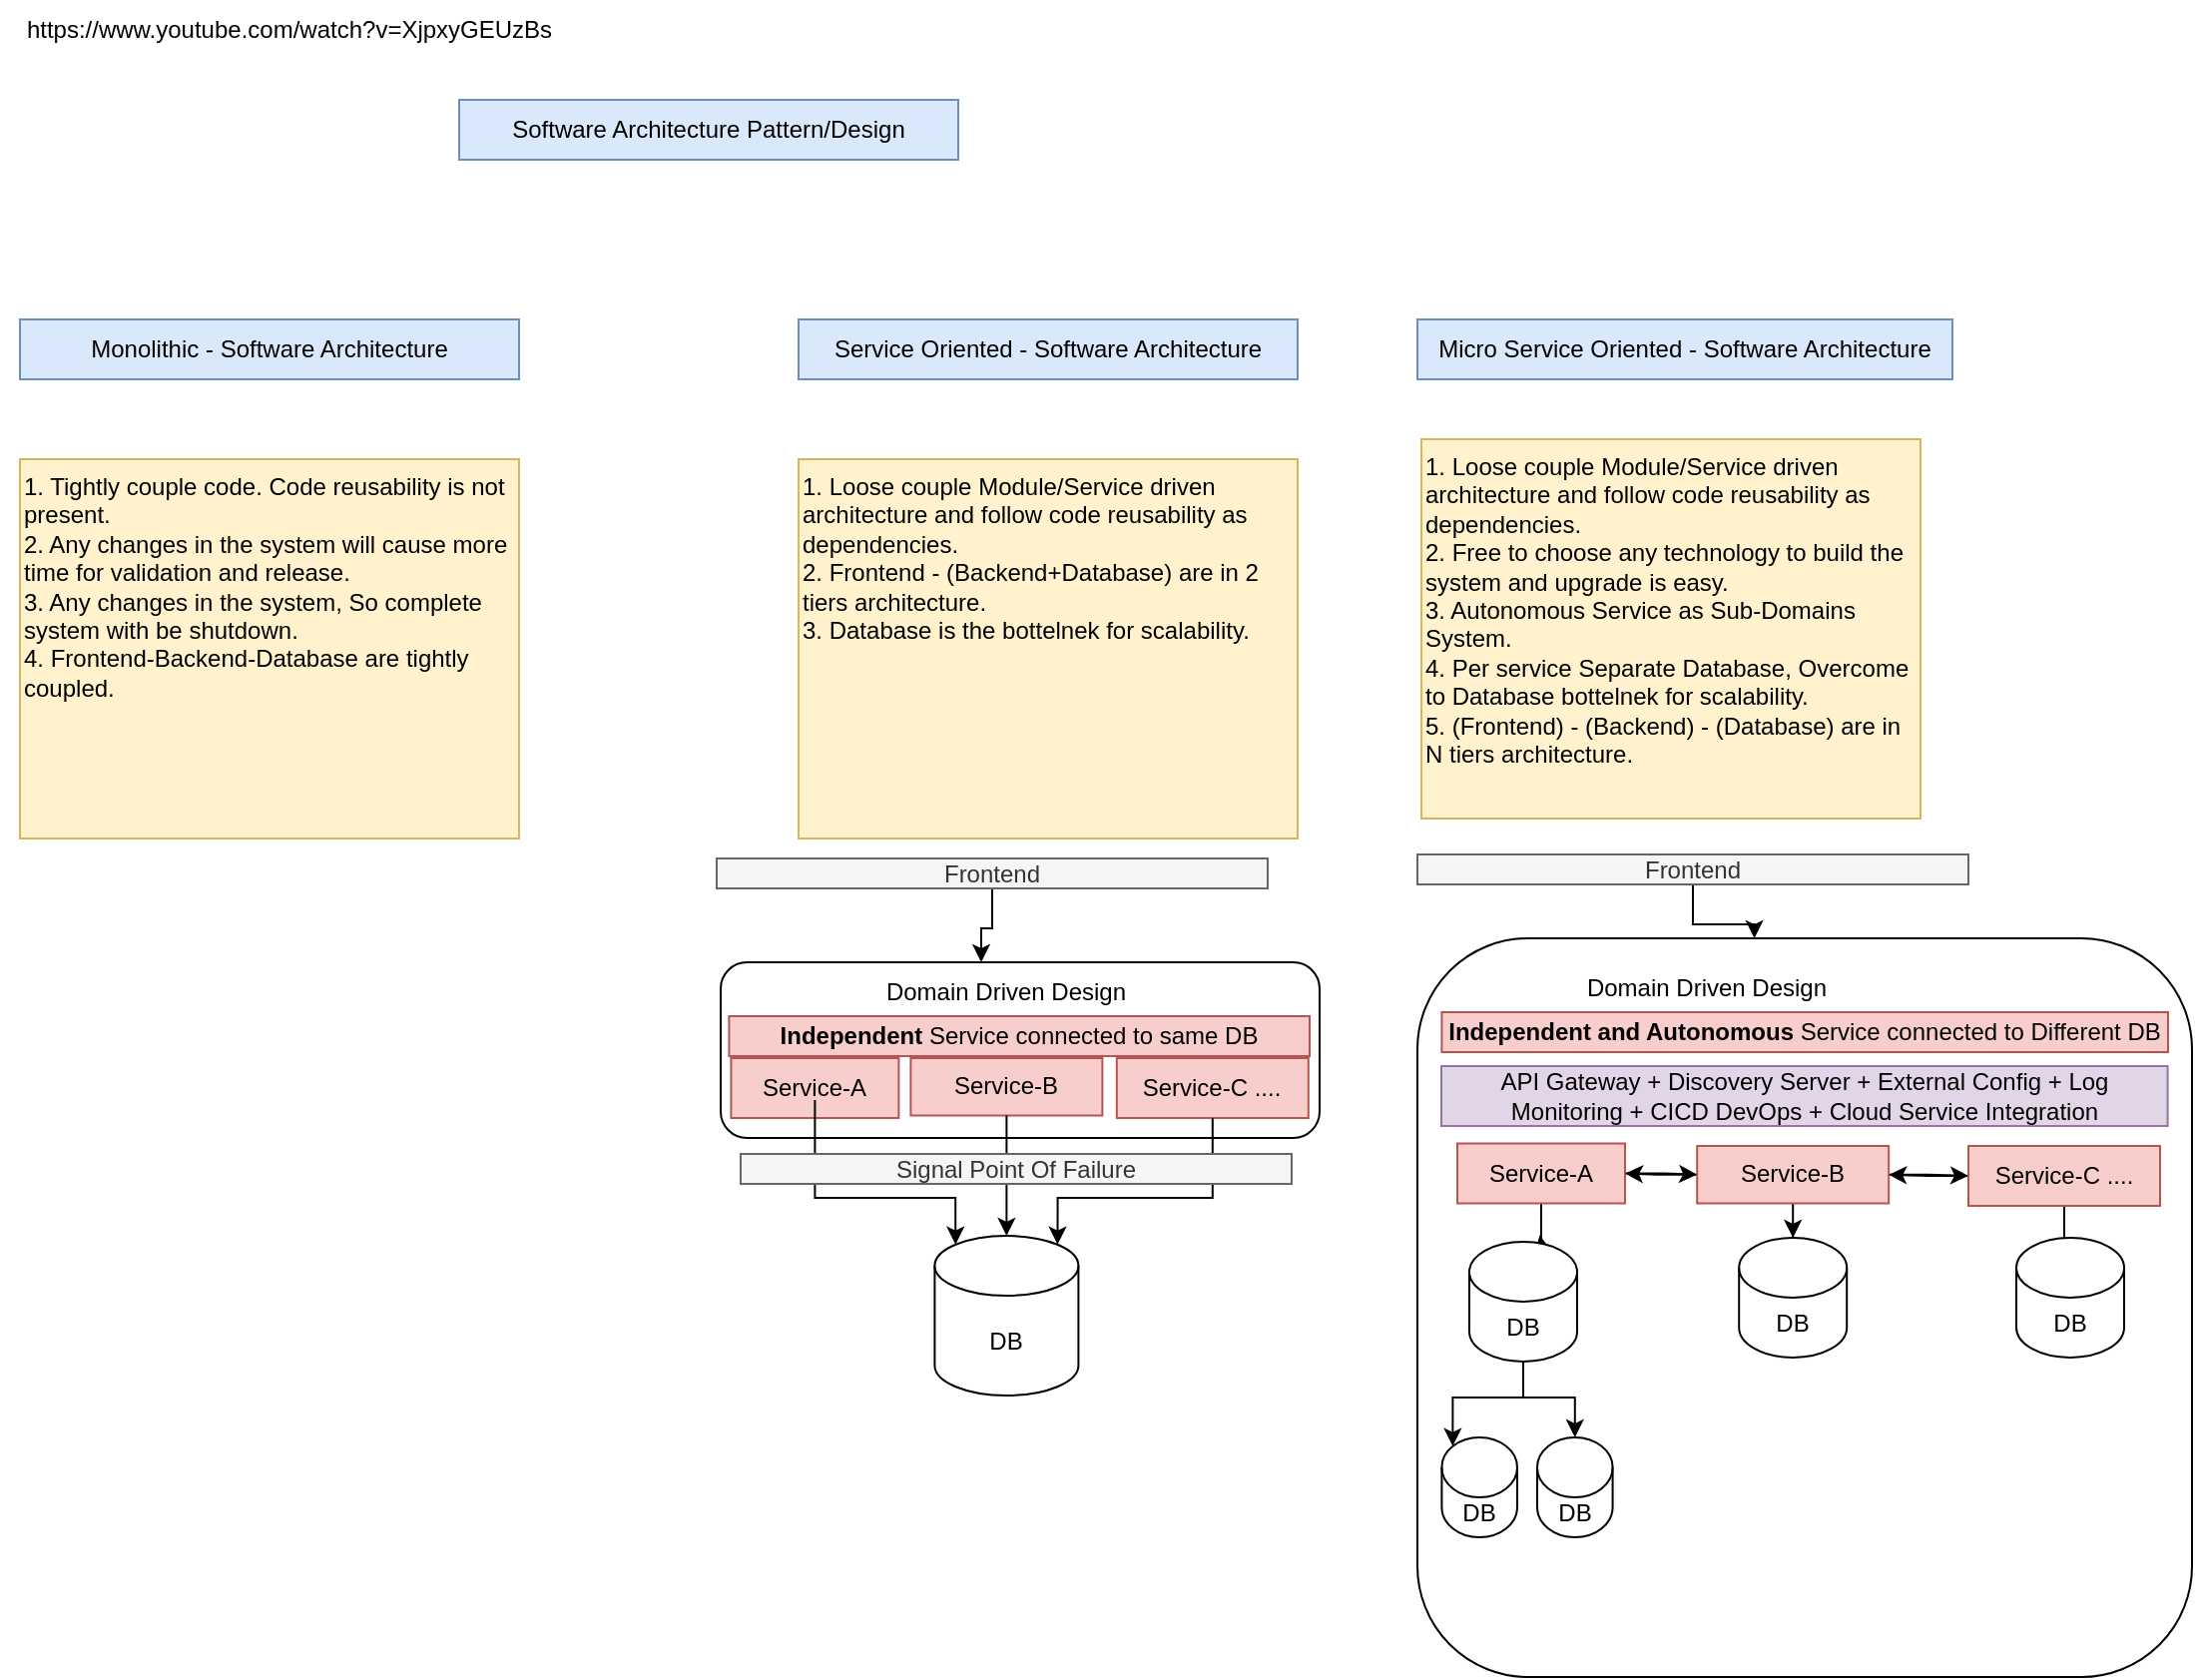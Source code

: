<mxfile version="16.4.3" type="github">
  <diagram id="GwWN1pVUDdLghwZrit8f" name="Page-1">
    <mxGraphModel dx="782" dy="468" grid="1" gridSize="10" guides="1" tooltips="1" connect="1" arrows="1" fold="1" page="1" pageScale="1" pageWidth="850" pageHeight="1100" math="0" shadow="0">
      <root>
        <mxCell id="0" />
        <mxCell id="1" parent="0" />
        <mxCell id="T3a6LwRcXDjMifkzxQnk-1" value="Software Architecture Pattern/Design" style="text;html=1;strokeColor=#6c8ebf;fillColor=#dae8fc;align=center;verticalAlign=middle;whiteSpace=wrap;rounded=0;" vertex="1" parent="1">
          <mxGeometry x="310" y="50" width="250" height="30" as="geometry" />
        </mxCell>
        <mxCell id="T3a6LwRcXDjMifkzxQnk-2" value="Monolithic - Software Architecture" style="text;html=1;strokeColor=#6c8ebf;fillColor=#dae8fc;align=center;verticalAlign=middle;whiteSpace=wrap;rounded=0;" vertex="1" parent="1">
          <mxGeometry x="90" y="160" width="250" height="30" as="geometry" />
        </mxCell>
        <mxCell id="T3a6LwRcXDjMifkzxQnk-3" value="Service Oriented - Software Architecture" style="text;html=1;strokeColor=#6c8ebf;fillColor=#dae8fc;align=center;verticalAlign=middle;whiteSpace=wrap;rounded=0;" vertex="1" parent="1">
          <mxGeometry x="480" y="160" width="250" height="30" as="geometry" />
        </mxCell>
        <mxCell id="T3a6LwRcXDjMifkzxQnk-4" value="1. Tightly couple code. Code reusability is not present.&amp;nbsp;&lt;br&gt;2. Any changes in the system will cause more time for validation and release.&lt;br&gt;3. Any changes in the system, So complete system with be shutdown.&lt;br&gt;4. Frontend-Backend-Database are tightly coupled." style="text;html=1;strokeColor=#d6b656;fillColor=#fff2cc;align=left;verticalAlign=top;whiteSpace=wrap;rounded=0;" vertex="1" parent="1">
          <mxGeometry x="90" y="230" width="250" height="190" as="geometry" />
        </mxCell>
        <mxCell id="T3a6LwRcXDjMifkzxQnk-5" value="1. Loose couple Module/Service driven architecture and follow code reusability as dependencies.&amp;nbsp;&lt;br&gt;2. Frontend - (Backend+Database) are in 2 tiers architecture.&lt;br&gt;3. Database is the bottelnek for scalability." style="text;html=1;strokeColor=#d6b656;fillColor=#fff2cc;align=left;verticalAlign=top;whiteSpace=wrap;rounded=0;" vertex="1" parent="1">
          <mxGeometry x="480" y="230" width="250" height="190" as="geometry" />
        </mxCell>
        <mxCell id="T3a6LwRcXDjMifkzxQnk-20" value="" style="group" vertex="1" connectable="0" parent="1">
          <mxGeometry x="439" y="430" width="300" height="252" as="geometry" />
        </mxCell>
        <mxCell id="T3a6LwRcXDjMifkzxQnk-6" value="" style="rounded=1;whiteSpace=wrap;html=1;" vertex="1" parent="T3a6LwRcXDjMifkzxQnk-20">
          <mxGeometry x="2" y="52" width="300" height="88" as="geometry" />
        </mxCell>
        <mxCell id="T3a6LwRcXDjMifkzxQnk-7" value="Service-A" style="rounded=0;whiteSpace=wrap;html=1;fillColor=#f8cecc;strokeColor=#b85450;" vertex="1" parent="T3a6LwRcXDjMifkzxQnk-20">
          <mxGeometry x="7.2" y="100" width="84" height="30" as="geometry" />
        </mxCell>
        <mxCell id="T3a6LwRcXDjMifkzxQnk-8" value="Service-B" style="rounded=0;whiteSpace=wrap;html=1;fillColor=#f8cecc;strokeColor=#b85450;" vertex="1" parent="T3a6LwRcXDjMifkzxQnk-20">
          <mxGeometry x="97.2" y="100" width="96" height="28.75" as="geometry" />
        </mxCell>
        <mxCell id="T3a6LwRcXDjMifkzxQnk-9" value="Service-C ...." style="text;html=1;strokeColor=#b85450;fillColor=#f8cecc;align=center;verticalAlign=middle;whiteSpace=wrap;rounded=0;" vertex="1" parent="T3a6LwRcXDjMifkzxQnk-20">
          <mxGeometry x="200.4" y="100" width="96" height="30" as="geometry" />
        </mxCell>
        <mxCell id="T3a6LwRcXDjMifkzxQnk-10" value="Domain Driven Design" style="text;html=1;strokeColor=none;fillColor=none;align=center;verticalAlign=middle;whiteSpace=wrap;rounded=0;" vertex="1" parent="T3a6LwRcXDjMifkzxQnk-20">
          <mxGeometry x="55.2" y="57" width="180" height="20" as="geometry" />
        </mxCell>
        <mxCell id="T3a6LwRcXDjMifkzxQnk-11" value="DB" style="shape=cylinder3;whiteSpace=wrap;html=1;boundedLbl=1;backgroundOutline=1;size=15;" vertex="1" parent="T3a6LwRcXDjMifkzxQnk-20">
          <mxGeometry x="109.2" y="189" width="72" height="80" as="geometry" />
        </mxCell>
        <mxCell id="T3a6LwRcXDjMifkzxQnk-12" style="edgeStyle=orthogonalEdgeStyle;rounded=0;orthogonalLoop=1;jettySize=auto;html=1;entryX=0.145;entryY=0;entryDx=0;entryDy=4.35;entryPerimeter=0;" edge="1" parent="T3a6LwRcXDjMifkzxQnk-20">
          <mxGeometry relative="1" as="geometry">
            <mxPoint x="49.2" y="121" as="sourcePoint" />
            <mxPoint x="119.64" y="193.35" as="targetPoint" />
            <Array as="points">
              <mxPoint x="49" y="170" />
              <mxPoint x="120" y="170" />
            </Array>
          </mxGeometry>
        </mxCell>
        <mxCell id="T3a6LwRcXDjMifkzxQnk-13" style="edgeStyle=orthogonalEdgeStyle;rounded=0;orthogonalLoop=1;jettySize=auto;html=1;entryX=0.5;entryY=0;entryDx=0;entryDy=0;entryPerimeter=0;" edge="1" parent="T3a6LwRcXDjMifkzxQnk-20" source="T3a6LwRcXDjMifkzxQnk-8" target="T3a6LwRcXDjMifkzxQnk-11">
          <mxGeometry relative="1" as="geometry" />
        </mxCell>
        <mxCell id="T3a6LwRcXDjMifkzxQnk-14" style="edgeStyle=orthogonalEdgeStyle;rounded=0;orthogonalLoop=1;jettySize=auto;html=1;entryX=0.855;entryY=0;entryDx=0;entryDy=4.35;entryPerimeter=0;" edge="1" parent="T3a6LwRcXDjMifkzxQnk-20" source="T3a6LwRcXDjMifkzxQnk-9" target="T3a6LwRcXDjMifkzxQnk-11">
          <mxGeometry relative="1" as="geometry">
            <Array as="points">
              <mxPoint x="248" y="170" />
              <mxPoint x="171" y="170" />
            </Array>
          </mxGeometry>
        </mxCell>
        <mxCell id="T3a6LwRcXDjMifkzxQnk-15" value="Signal Point Of Failure" style="text;html=1;strokeColor=#666666;fillColor=#f5f5f5;align=center;verticalAlign=middle;whiteSpace=wrap;rounded=0;fontColor=#333333;" vertex="1" parent="T3a6LwRcXDjMifkzxQnk-20">
          <mxGeometry x="12" y="148" width="276.0" height="15" as="geometry" />
        </mxCell>
        <mxCell id="T3a6LwRcXDjMifkzxQnk-19" style="edgeStyle=orthogonalEdgeStyle;rounded=0;orthogonalLoop=1;jettySize=auto;html=1;entryX=0.435;entryY=0;entryDx=0;entryDy=0;entryPerimeter=0;" edge="1" parent="T3a6LwRcXDjMifkzxQnk-20" source="T3a6LwRcXDjMifkzxQnk-16" target="T3a6LwRcXDjMifkzxQnk-6">
          <mxGeometry relative="1" as="geometry" />
        </mxCell>
        <mxCell id="T3a6LwRcXDjMifkzxQnk-16" value="Frontend" style="text;html=1;strokeColor=#666666;fillColor=#f5f5f5;align=center;verticalAlign=middle;whiteSpace=wrap;rounded=0;fontColor=#333333;" vertex="1" parent="T3a6LwRcXDjMifkzxQnk-20">
          <mxGeometry width="276.0" height="15" as="geometry" />
        </mxCell>
        <mxCell id="T3a6LwRcXDjMifkzxQnk-21" value="&lt;b&gt;Independent&lt;/b&gt; Service connected to same DB" style="text;html=1;strokeColor=#b85450;fillColor=#f8cecc;align=center;verticalAlign=middle;whiteSpace=wrap;rounded=0;" vertex="1" parent="T3a6LwRcXDjMifkzxQnk-20">
          <mxGeometry x="6.2" y="79" width="290.8" height="20" as="geometry" />
        </mxCell>
        <mxCell id="T3a6LwRcXDjMifkzxQnk-23" value="" style="rounded=1;whiteSpace=wrap;html=1;" vertex="1" parent="1">
          <mxGeometry x="790" y="470" width="388" height="370" as="geometry" />
        </mxCell>
        <mxCell id="T3a6LwRcXDjMifkzxQnk-50" style="edgeStyle=orthogonalEdgeStyle;rounded=0;orthogonalLoop=1;jettySize=auto;html=1;entryX=0.654;entryY=-0.056;entryDx=0;entryDy=0;entryPerimeter=0;" edge="1" parent="1" source="T3a6LwRcXDjMifkzxQnk-24" target="T3a6LwRcXDjMifkzxQnk-28">
          <mxGeometry relative="1" as="geometry" />
        </mxCell>
        <mxCell id="T3a6LwRcXDjMifkzxQnk-53" style="edgeStyle=orthogonalEdgeStyle;rounded=0;orthogonalLoop=1;jettySize=auto;html=1;entryX=0;entryY=0.5;entryDx=0;entryDy=0;" edge="1" parent="1" source="T3a6LwRcXDjMifkzxQnk-24" target="T3a6LwRcXDjMifkzxQnk-25">
          <mxGeometry relative="1" as="geometry" />
        </mxCell>
        <mxCell id="T3a6LwRcXDjMifkzxQnk-24" value="Service-A" style="rounded=0;whiteSpace=wrap;html=1;fillColor=#f8cecc;strokeColor=#b85450;" vertex="1" parent="1">
          <mxGeometry x="810" y="572.75" width="84" height="30" as="geometry" />
        </mxCell>
        <mxCell id="T3a6LwRcXDjMifkzxQnk-51" style="edgeStyle=orthogonalEdgeStyle;rounded=0;orthogonalLoop=1;jettySize=auto;html=1;entryX=0.5;entryY=0;entryDx=0;entryDy=0;entryPerimeter=0;" edge="1" parent="1" source="T3a6LwRcXDjMifkzxQnk-25" target="T3a6LwRcXDjMifkzxQnk-48">
          <mxGeometry relative="1" as="geometry" />
        </mxCell>
        <mxCell id="T3a6LwRcXDjMifkzxQnk-54" style="edgeStyle=orthogonalEdgeStyle;rounded=0;orthogonalLoop=1;jettySize=auto;html=1;entryX=1;entryY=0.5;entryDx=0;entryDy=0;" edge="1" parent="1" source="T3a6LwRcXDjMifkzxQnk-25" target="T3a6LwRcXDjMifkzxQnk-24">
          <mxGeometry relative="1" as="geometry" />
        </mxCell>
        <mxCell id="T3a6LwRcXDjMifkzxQnk-55" style="edgeStyle=orthogonalEdgeStyle;rounded=0;orthogonalLoop=1;jettySize=auto;html=1;entryX=0;entryY=0.5;entryDx=0;entryDy=0;" edge="1" parent="1" source="T3a6LwRcXDjMifkzxQnk-25" target="T3a6LwRcXDjMifkzxQnk-26">
          <mxGeometry relative="1" as="geometry" />
        </mxCell>
        <mxCell id="T3a6LwRcXDjMifkzxQnk-25" value="Service-B" style="rounded=0;whiteSpace=wrap;html=1;fillColor=#f8cecc;strokeColor=#b85450;" vertex="1" parent="1">
          <mxGeometry x="930.1" y="574" width="96" height="28.75" as="geometry" />
        </mxCell>
        <mxCell id="T3a6LwRcXDjMifkzxQnk-52" style="edgeStyle=orthogonalEdgeStyle;rounded=0;orthogonalLoop=1;jettySize=auto;html=1;" edge="1" parent="1" source="T3a6LwRcXDjMifkzxQnk-26" target="T3a6LwRcXDjMifkzxQnk-49">
          <mxGeometry relative="1" as="geometry" />
        </mxCell>
        <mxCell id="T3a6LwRcXDjMifkzxQnk-56" style="edgeStyle=orthogonalEdgeStyle;rounded=0;orthogonalLoop=1;jettySize=auto;html=1;entryX=1;entryY=0.5;entryDx=0;entryDy=0;" edge="1" parent="1" source="T3a6LwRcXDjMifkzxQnk-26" target="T3a6LwRcXDjMifkzxQnk-25">
          <mxGeometry relative="1" as="geometry" />
        </mxCell>
        <mxCell id="T3a6LwRcXDjMifkzxQnk-26" value="Service-C ...." style="text;html=1;strokeColor=#b85450;fillColor=#f8cecc;align=center;verticalAlign=middle;whiteSpace=wrap;rounded=0;" vertex="1" parent="1">
          <mxGeometry x="1066" y="574" width="96" height="30" as="geometry" />
        </mxCell>
        <mxCell id="T3a6LwRcXDjMifkzxQnk-27" value="Domain Driven Design" style="text;html=1;strokeColor=none;fillColor=none;align=center;verticalAlign=middle;whiteSpace=wrap;rounded=0;" vertex="1" parent="1">
          <mxGeometry x="845.2" y="485" width="180" height="20" as="geometry" />
        </mxCell>
        <mxCell id="T3a6LwRcXDjMifkzxQnk-59" style="edgeStyle=orthogonalEdgeStyle;rounded=0;orthogonalLoop=1;jettySize=auto;html=1;entryX=0.145;entryY=0;entryDx=0;entryDy=4.35;entryPerimeter=0;" edge="1" parent="1" source="T3a6LwRcXDjMifkzxQnk-28" target="T3a6LwRcXDjMifkzxQnk-57">
          <mxGeometry relative="1" as="geometry">
            <Array as="points">
              <mxPoint x="843" y="700" />
              <mxPoint x="808" y="700" />
            </Array>
          </mxGeometry>
        </mxCell>
        <mxCell id="T3a6LwRcXDjMifkzxQnk-60" style="edgeStyle=orthogonalEdgeStyle;rounded=0;orthogonalLoop=1;jettySize=auto;html=1;entryX=0.5;entryY=0;entryDx=0;entryDy=0;entryPerimeter=0;" edge="1" parent="1" source="T3a6LwRcXDjMifkzxQnk-28" target="T3a6LwRcXDjMifkzxQnk-58">
          <mxGeometry relative="1" as="geometry">
            <Array as="points">
              <mxPoint x="843" y="700" />
              <mxPoint x="869" y="700" />
            </Array>
          </mxGeometry>
        </mxCell>
        <mxCell id="T3a6LwRcXDjMifkzxQnk-28" value="DB" style="shape=cylinder3;whiteSpace=wrap;html=1;boundedLbl=1;backgroundOutline=1;size=15;" vertex="1" parent="1">
          <mxGeometry x="816" y="622" width="54" height="60" as="geometry" />
        </mxCell>
        <mxCell id="T3a6LwRcXDjMifkzxQnk-33" style="edgeStyle=orthogonalEdgeStyle;rounded=0;orthogonalLoop=1;jettySize=auto;html=1;entryX=0.435;entryY=0;entryDx=0;entryDy=0;entryPerimeter=0;" edge="1" parent="1" source="T3a6LwRcXDjMifkzxQnk-34" target="T3a6LwRcXDjMifkzxQnk-23">
          <mxGeometry relative="1" as="geometry" />
        </mxCell>
        <mxCell id="T3a6LwRcXDjMifkzxQnk-34" value="Frontend" style="text;html=1;strokeColor=#666666;fillColor=#f5f5f5;align=center;verticalAlign=middle;whiteSpace=wrap;rounded=0;fontColor=#333333;" vertex="1" parent="1">
          <mxGeometry x="790" y="428" width="276.0" height="15" as="geometry" />
        </mxCell>
        <mxCell id="T3a6LwRcXDjMifkzxQnk-35" value="&lt;b&gt;Independent and Autonomous&lt;/b&gt; Service connected to Different DB" style="text;html=1;strokeColor=#b85450;fillColor=#f8cecc;align=center;verticalAlign=middle;whiteSpace=wrap;rounded=0;" vertex="1" parent="1">
          <mxGeometry x="802.2" y="507" width="363.8" height="20" as="geometry" />
        </mxCell>
        <mxCell id="T3a6LwRcXDjMifkzxQnk-48" value="DB" style="shape=cylinder3;whiteSpace=wrap;html=1;boundedLbl=1;backgroundOutline=1;size=15;" vertex="1" parent="1">
          <mxGeometry x="951.1" y="620" width="54" height="60" as="geometry" />
        </mxCell>
        <mxCell id="T3a6LwRcXDjMifkzxQnk-49" value="DB" style="shape=cylinder3;whiteSpace=wrap;html=1;boundedLbl=1;backgroundOutline=1;size=15;" vertex="1" parent="1">
          <mxGeometry x="1090" y="620" width="54" height="60" as="geometry" />
        </mxCell>
        <mxCell id="T3a6LwRcXDjMifkzxQnk-57" value="DB" style="shape=cylinder3;whiteSpace=wrap;html=1;boundedLbl=1;backgroundOutline=1;size=15;" vertex="1" parent="1">
          <mxGeometry x="802.2" y="720" width="37.8" height="50" as="geometry" />
        </mxCell>
        <mxCell id="T3a6LwRcXDjMifkzxQnk-58" value="DB" style="shape=cylinder3;whiteSpace=wrap;html=1;boundedLbl=1;backgroundOutline=1;size=15;" vertex="1" parent="1">
          <mxGeometry x="850" y="720" width="37.8" height="50" as="geometry" />
        </mxCell>
        <mxCell id="T3a6LwRcXDjMifkzxQnk-62" value="Micro Service Oriented - Software Architecture" style="text;html=1;strokeColor=#6c8ebf;fillColor=#dae8fc;align=center;verticalAlign=middle;whiteSpace=wrap;rounded=0;" vertex="1" parent="1">
          <mxGeometry x="790" y="160" width="268" height="30" as="geometry" />
        </mxCell>
        <mxCell id="T3a6LwRcXDjMifkzxQnk-63" value="1. Loose couple Module/Service driven architecture and follow code reusability as dependencies.&amp;nbsp;&lt;br&gt;2. Free to choose any technology to build the system and upgrade is easy.&lt;br&gt;3. Autonomous Service as Sub-Domains System.&lt;br&gt;4. Per service Separate Database, Overcome to Database bottelnek for scalability.&lt;br&gt;5. (Frontend) - (Backend) - (Database) are in N tiers architecture." style="text;html=1;strokeColor=#d6b656;fillColor=#fff2cc;align=left;verticalAlign=top;whiteSpace=wrap;rounded=0;" vertex="1" parent="1">
          <mxGeometry x="792" y="220" width="250" height="190" as="geometry" />
        </mxCell>
        <mxCell id="T3a6LwRcXDjMifkzxQnk-64" value="API Gateway + Discovery Server + External Config + Log Monitoring + CICD DevOps + Cloud Service Integration" style="text;html=1;strokeColor=#9673a6;fillColor=#e1d5e7;align=center;verticalAlign=middle;whiteSpace=wrap;rounded=0;" vertex="1" parent="1">
          <mxGeometry x="802" y="534" width="363.8" height="30" as="geometry" />
        </mxCell>
        <UserObject label="https://www.youtube.com/watch?v=XjpxyGEUzBs" link="https://www.youtube.com/watch?v=XjpxyGEUzBs" id="T3a6LwRcXDjMifkzxQnk-65">
          <mxCell style="text;html=1;strokeColor=none;fillColor=none;align=center;verticalAlign=middle;whiteSpace=wrap;rounded=0;" vertex="1" parent="1">
            <mxGeometry x="80" width="290" height="30" as="geometry" />
          </mxCell>
        </UserObject>
      </root>
    </mxGraphModel>
  </diagram>
</mxfile>
